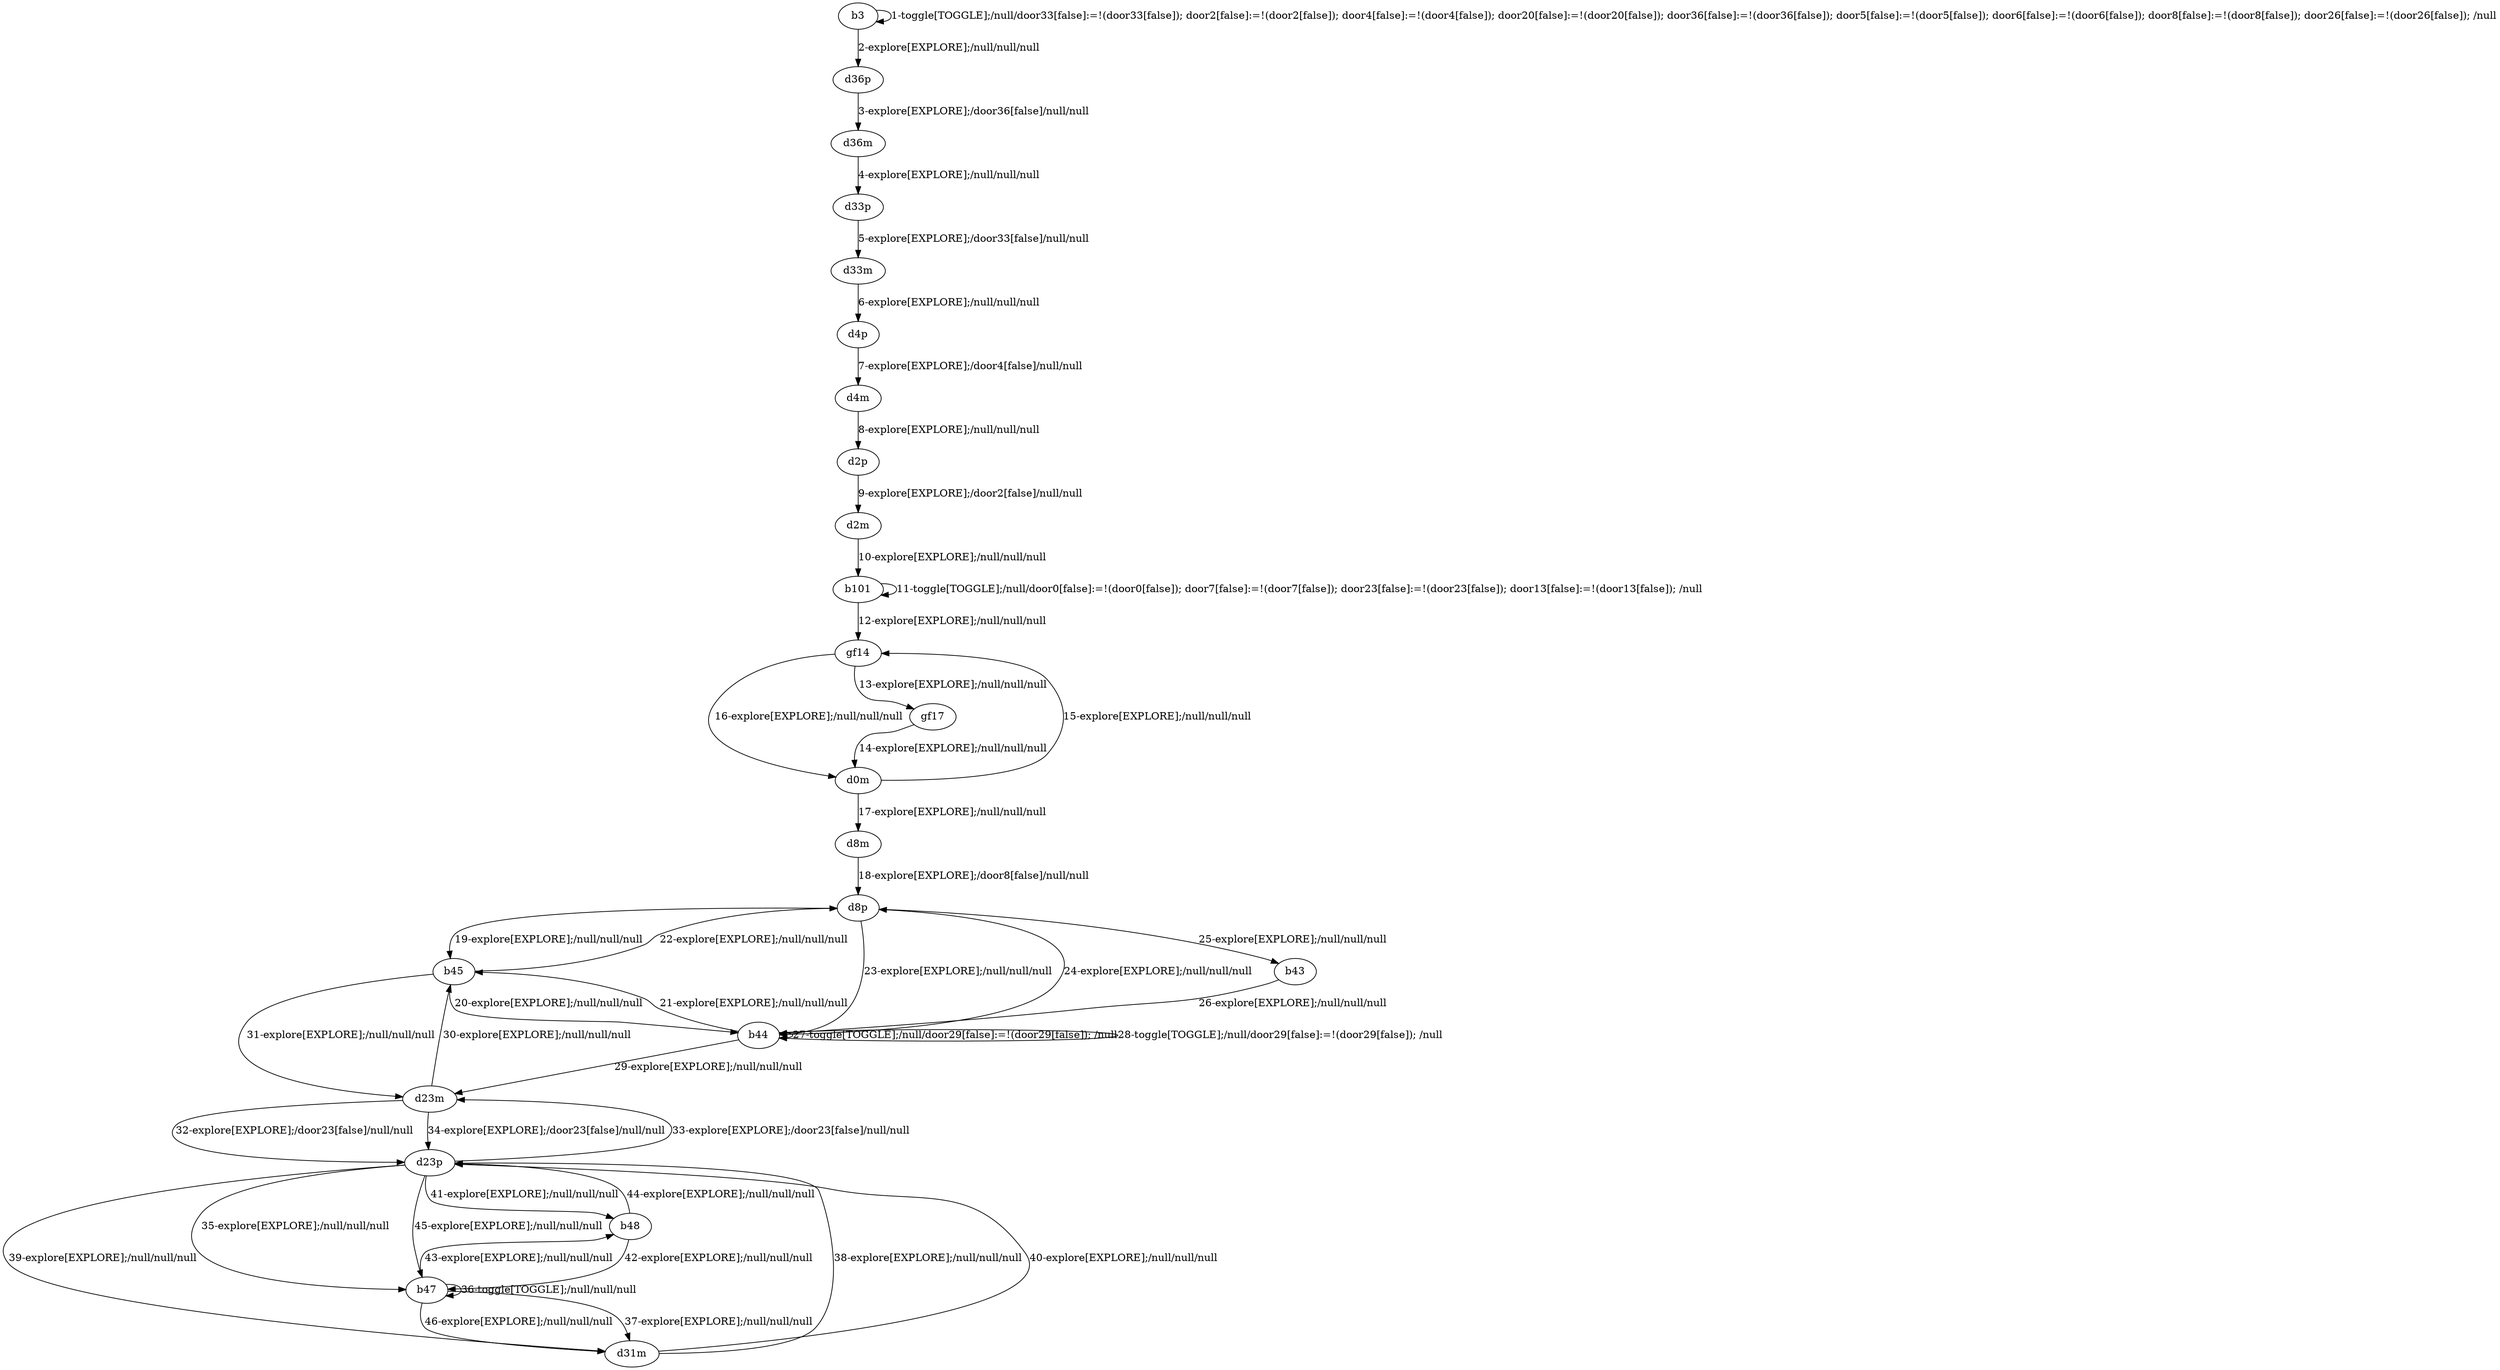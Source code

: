 # Total number of goals covered by this test: 2
# b48 --> b47
# b47 --> b48

digraph g {
"b3" -> "b3" [label = "1-toggle[TOGGLE];/null/door33[false]:=!(door33[false]); door2[false]:=!(door2[false]); door4[false]:=!(door4[false]); door20[false]:=!(door20[false]); door36[false]:=!(door36[false]); door5[false]:=!(door5[false]); door6[false]:=!(door6[false]); door8[false]:=!(door8[false]); door26[false]:=!(door26[false]); /null"];
"b3" -> "d36p" [label = "2-explore[EXPLORE];/null/null/null"];
"d36p" -> "d36m" [label = "3-explore[EXPLORE];/door36[false]/null/null"];
"d36m" -> "d33p" [label = "4-explore[EXPLORE];/null/null/null"];
"d33p" -> "d33m" [label = "5-explore[EXPLORE];/door33[false]/null/null"];
"d33m" -> "d4p" [label = "6-explore[EXPLORE];/null/null/null"];
"d4p" -> "d4m" [label = "7-explore[EXPLORE];/door4[false]/null/null"];
"d4m" -> "d2p" [label = "8-explore[EXPLORE];/null/null/null"];
"d2p" -> "d2m" [label = "9-explore[EXPLORE];/door2[false]/null/null"];
"d2m" -> "b101" [label = "10-explore[EXPLORE];/null/null/null"];
"b101" -> "b101" [label = "11-toggle[TOGGLE];/null/door0[false]:=!(door0[false]); door7[false]:=!(door7[false]); door23[false]:=!(door23[false]); door13[false]:=!(door13[false]); /null"];
"b101" -> "gf14" [label = "12-explore[EXPLORE];/null/null/null"];
"gf14" -> "gf17" [label = "13-explore[EXPLORE];/null/null/null"];
"gf17" -> "d0m" [label = "14-explore[EXPLORE];/null/null/null"];
"d0m" -> "gf14" [label = "15-explore[EXPLORE];/null/null/null"];
"gf14" -> "d0m" [label = "16-explore[EXPLORE];/null/null/null"];
"d0m" -> "d8m" [label = "17-explore[EXPLORE];/null/null/null"];
"d8m" -> "d8p" [label = "18-explore[EXPLORE];/door8[false]/null/null"];
"d8p" -> "b45" [label = "19-explore[EXPLORE];/null/null/null"];
"b45" -> "b44" [label = "20-explore[EXPLORE];/null/null/null"];
"b44" -> "b45" [label = "21-explore[EXPLORE];/null/null/null"];
"b45" -> "d8p" [label = "22-explore[EXPLORE];/null/null/null"];
"d8p" -> "b44" [label = "23-explore[EXPLORE];/null/null/null"];
"b44" -> "d8p" [label = "24-explore[EXPLORE];/null/null/null"];
"d8p" -> "b43" [label = "25-explore[EXPLORE];/null/null/null"];
"b43" -> "b44" [label = "26-explore[EXPLORE];/null/null/null"];
"b44" -> "b44" [label = "27-toggle[TOGGLE];/null/door29[false]:=!(door29[false]); /null"];
"b44" -> "b44" [label = "28-toggle[TOGGLE];/null/door29[false]:=!(door29[false]); /null"];
"b44" -> "d23m" [label = "29-explore[EXPLORE];/null/null/null"];
"d23m" -> "b45" [label = "30-explore[EXPLORE];/null/null/null"];
"b45" -> "d23m" [label = "31-explore[EXPLORE];/null/null/null"];
"d23m" -> "d23p" [label = "32-explore[EXPLORE];/door23[false]/null/null"];
"d23p" -> "d23m" [label = "33-explore[EXPLORE];/door23[false]/null/null"];
"d23m" -> "d23p" [label = "34-explore[EXPLORE];/door23[false]/null/null"];
"d23p" -> "b47" [label = "35-explore[EXPLORE];/null/null/null"];
"b47" -> "b47" [label = "36-toggle[TOGGLE];/null/null/null"];
"b47" -> "d31m" [label = "37-explore[EXPLORE];/null/null/null"];
"d31m" -> "d23p" [label = "38-explore[EXPLORE];/null/null/null"];
"d23p" -> "d31m" [label = "39-explore[EXPLORE];/null/null/null"];
"d31m" -> "d23p" [label = "40-explore[EXPLORE];/null/null/null"];
"d23p" -> "b48" [label = "41-explore[EXPLORE];/null/null/null"];
"b48" -> "b47" [label = "42-explore[EXPLORE];/null/null/null"];
"b47" -> "b48" [label = "43-explore[EXPLORE];/null/null/null"];
"b48" -> "d23p" [label = "44-explore[EXPLORE];/null/null/null"];
"d23p" -> "b47" [label = "45-explore[EXPLORE];/null/null/null"];
"b47" -> "d31m" [label = "46-explore[EXPLORE];/null/null/null"];
}